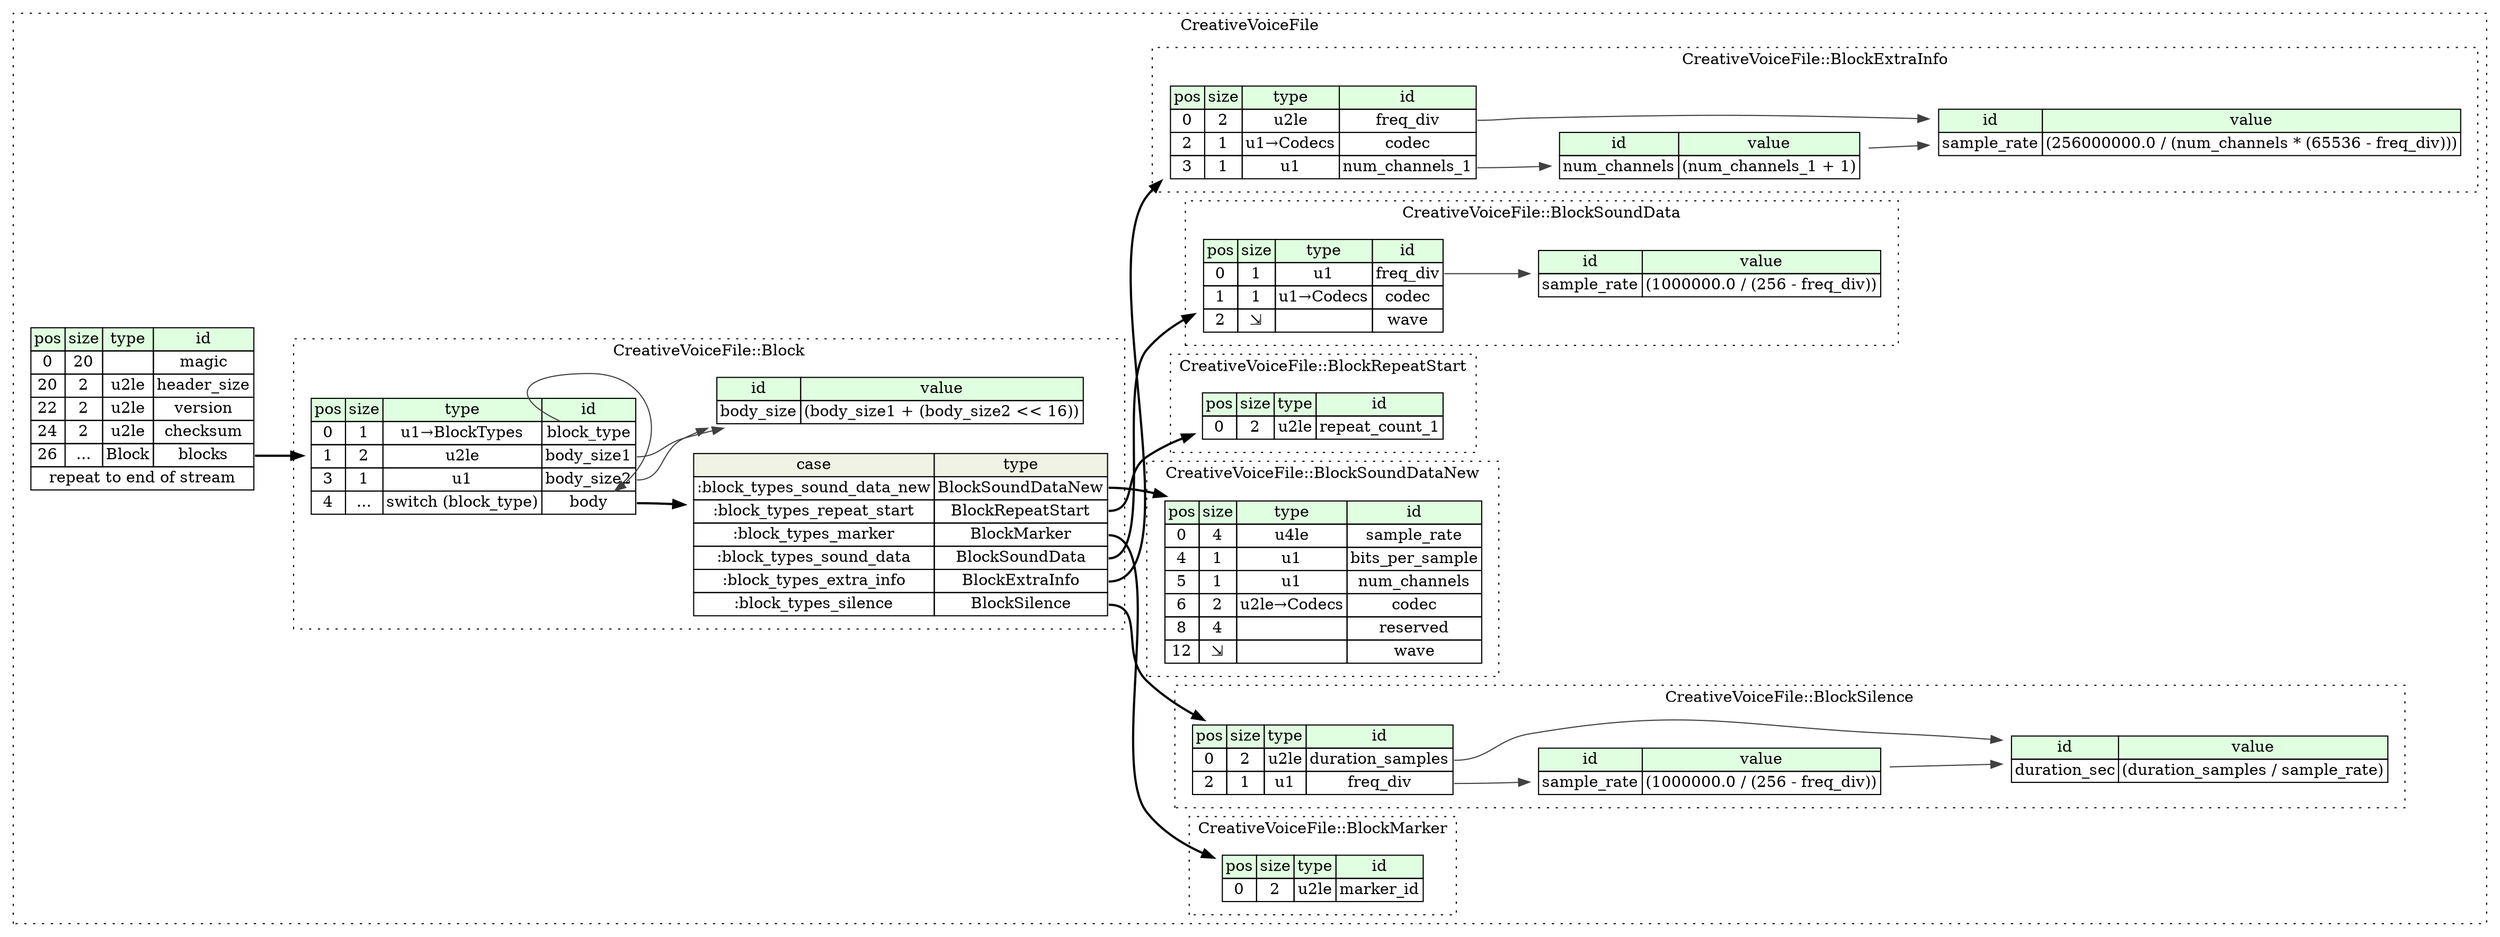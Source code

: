 digraph {
	rankdir=LR;
	node [shape=plaintext];
	subgraph cluster__creative_voice_file {
		label="CreativeVoiceFile";
		graph[style=dotted];

		creative_voice_file__seq [label=<<TABLE BORDER="0" CELLBORDER="1" CELLSPACING="0">
			<TR><TD BGCOLOR="#E0FFE0">pos</TD><TD BGCOLOR="#E0FFE0">size</TD><TD BGCOLOR="#E0FFE0">type</TD><TD BGCOLOR="#E0FFE0">id</TD></TR>
			<TR><TD PORT="magic_pos">0</TD><TD PORT="magic_size">20</TD><TD></TD><TD PORT="magic_type">magic</TD></TR>
			<TR><TD PORT="header_size_pos">20</TD><TD PORT="header_size_size">2</TD><TD>u2le</TD><TD PORT="header_size_type">header_size</TD></TR>
			<TR><TD PORT="version_pos">22</TD><TD PORT="version_size">2</TD><TD>u2le</TD><TD PORT="version_type">version</TD></TR>
			<TR><TD PORT="checksum_pos">24</TD><TD PORT="checksum_size">2</TD><TD>u2le</TD><TD PORT="checksum_type">checksum</TD></TR>
			<TR><TD PORT="blocks_pos">26</TD><TD PORT="blocks_size">...</TD><TD>Block</TD><TD PORT="blocks_type">blocks</TD></TR>
			<TR><TD COLSPAN="4" PORT="blocks__repeat">repeat to end of stream</TD></TR>
		</TABLE>>];
		subgraph cluster__block_marker {
			label="CreativeVoiceFile::BlockMarker";
			graph[style=dotted];

			block_marker__seq [label=<<TABLE BORDER="0" CELLBORDER="1" CELLSPACING="0">
				<TR><TD BGCOLOR="#E0FFE0">pos</TD><TD BGCOLOR="#E0FFE0">size</TD><TD BGCOLOR="#E0FFE0">type</TD><TD BGCOLOR="#E0FFE0">id</TD></TR>
				<TR><TD PORT="marker_id_pos">0</TD><TD PORT="marker_id_size">2</TD><TD>u2le</TD><TD PORT="marker_id_type">marker_id</TD></TR>
			</TABLE>>];
		}
		subgraph cluster__block_silence {
			label="CreativeVoiceFile::BlockSilence";
			graph[style=dotted];

			block_silence__seq [label=<<TABLE BORDER="0" CELLBORDER="1" CELLSPACING="0">
				<TR><TD BGCOLOR="#E0FFE0">pos</TD><TD BGCOLOR="#E0FFE0">size</TD><TD BGCOLOR="#E0FFE0">type</TD><TD BGCOLOR="#E0FFE0">id</TD></TR>
				<TR><TD PORT="duration_samples_pos">0</TD><TD PORT="duration_samples_size">2</TD><TD>u2le</TD><TD PORT="duration_samples_type">duration_samples</TD></TR>
				<TR><TD PORT="freq_div_pos">2</TD><TD PORT="freq_div_size">1</TD><TD>u1</TD><TD PORT="freq_div_type">freq_div</TD></TR>
			</TABLE>>];
			block_silence__inst__sample_rate [label=<<TABLE BORDER="0" CELLBORDER="1" CELLSPACING="0">
				<TR><TD BGCOLOR="#E0FFE0">id</TD><TD BGCOLOR="#E0FFE0">value</TD></TR>
				<TR><TD>sample_rate</TD><TD>(1000000.0 / (256 - freq_div))</TD></TR>
			</TABLE>>];
			block_silence__inst__duration_sec [label=<<TABLE BORDER="0" CELLBORDER="1" CELLSPACING="0">
				<TR><TD BGCOLOR="#E0FFE0">id</TD><TD BGCOLOR="#E0FFE0">value</TD></TR>
				<TR><TD>duration_sec</TD><TD>(duration_samples / sample_rate)</TD></TR>
			</TABLE>>];
		}
		subgraph cluster__block_sound_data_new {
			label="CreativeVoiceFile::BlockSoundDataNew";
			graph[style=dotted];

			block_sound_data_new__seq [label=<<TABLE BORDER="0" CELLBORDER="1" CELLSPACING="0">
				<TR><TD BGCOLOR="#E0FFE0">pos</TD><TD BGCOLOR="#E0FFE0">size</TD><TD BGCOLOR="#E0FFE0">type</TD><TD BGCOLOR="#E0FFE0">id</TD></TR>
				<TR><TD PORT="sample_rate_pos">0</TD><TD PORT="sample_rate_size">4</TD><TD>u4le</TD><TD PORT="sample_rate_type">sample_rate</TD></TR>
				<TR><TD PORT="bits_per_sample_pos">4</TD><TD PORT="bits_per_sample_size">1</TD><TD>u1</TD><TD PORT="bits_per_sample_type">bits_per_sample</TD></TR>
				<TR><TD PORT="num_channels_pos">5</TD><TD PORT="num_channels_size">1</TD><TD>u1</TD><TD PORT="num_channels_type">num_channels</TD></TR>
				<TR><TD PORT="codec_pos">6</TD><TD PORT="codec_size">2</TD><TD>u2le→Codecs</TD><TD PORT="codec_type">codec</TD></TR>
				<TR><TD PORT="reserved_pos">8</TD><TD PORT="reserved_size">4</TD><TD></TD><TD PORT="reserved_type">reserved</TD></TR>
				<TR><TD PORT="wave_pos">12</TD><TD PORT="wave_size">⇲</TD><TD></TD><TD PORT="wave_type">wave</TD></TR>
			</TABLE>>];
		}
		subgraph cluster__block {
			label="CreativeVoiceFile::Block";
			graph[style=dotted];

			block__seq [label=<<TABLE BORDER="0" CELLBORDER="1" CELLSPACING="0">
				<TR><TD BGCOLOR="#E0FFE0">pos</TD><TD BGCOLOR="#E0FFE0">size</TD><TD BGCOLOR="#E0FFE0">type</TD><TD BGCOLOR="#E0FFE0">id</TD></TR>
				<TR><TD PORT="block_type_pos">0</TD><TD PORT="block_type_size">1</TD><TD>u1→BlockTypes</TD><TD PORT="block_type_type">block_type</TD></TR>
				<TR><TD PORT="body_size1_pos">1</TD><TD PORT="body_size1_size">2</TD><TD>u2le</TD><TD PORT="body_size1_type">body_size1</TD></TR>
				<TR><TD PORT="body_size2_pos">3</TD><TD PORT="body_size2_size">1</TD><TD>u1</TD><TD PORT="body_size2_type">body_size2</TD></TR>
				<TR><TD PORT="body_pos">4</TD><TD PORT="body_size">...</TD><TD>switch (block_type)</TD><TD PORT="body_type">body</TD></TR>
			</TABLE>>];
			block__inst__body_size [label=<<TABLE BORDER="0" CELLBORDER="1" CELLSPACING="0">
				<TR><TD BGCOLOR="#E0FFE0">id</TD><TD BGCOLOR="#E0FFE0">value</TD></TR>
				<TR><TD>body_size</TD><TD>(body_size1 + (body_size2 &lt;&lt; 16))</TD></TR>
			</TABLE>>];
block__seq_body_switch [label=<<TABLE BORDER="0" CELLBORDER="1" CELLSPACING="0">
	<TR><TD BGCOLOR="#F0F2E4">case</TD><TD BGCOLOR="#F0F2E4">type</TD></TR>
	<TR><TD>:block_types_sound_data_new</TD><TD PORT="case0">BlockSoundDataNew</TD></TR>
	<TR><TD>:block_types_repeat_start</TD><TD PORT="case1">BlockRepeatStart</TD></TR>
	<TR><TD>:block_types_marker</TD><TD PORT="case2">BlockMarker</TD></TR>
	<TR><TD>:block_types_sound_data</TD><TD PORT="case3">BlockSoundData</TD></TR>
	<TR><TD>:block_types_extra_info</TD><TD PORT="case4">BlockExtraInfo</TD></TR>
	<TR><TD>:block_types_silence</TD><TD PORT="case5">BlockSilence</TD></TR>
</TABLE>>];
		}
		subgraph cluster__block_repeat_start {
			label="CreativeVoiceFile::BlockRepeatStart";
			graph[style=dotted];

			block_repeat_start__seq [label=<<TABLE BORDER="0" CELLBORDER="1" CELLSPACING="0">
				<TR><TD BGCOLOR="#E0FFE0">pos</TD><TD BGCOLOR="#E0FFE0">size</TD><TD BGCOLOR="#E0FFE0">type</TD><TD BGCOLOR="#E0FFE0">id</TD></TR>
				<TR><TD PORT="repeat_count_1_pos">0</TD><TD PORT="repeat_count_1_size">2</TD><TD>u2le</TD><TD PORT="repeat_count_1_type">repeat_count_1</TD></TR>
			</TABLE>>];
		}
		subgraph cluster__block_sound_data {
			label="CreativeVoiceFile::BlockSoundData";
			graph[style=dotted];

			block_sound_data__seq [label=<<TABLE BORDER="0" CELLBORDER="1" CELLSPACING="0">
				<TR><TD BGCOLOR="#E0FFE0">pos</TD><TD BGCOLOR="#E0FFE0">size</TD><TD BGCOLOR="#E0FFE0">type</TD><TD BGCOLOR="#E0FFE0">id</TD></TR>
				<TR><TD PORT="freq_div_pos">0</TD><TD PORT="freq_div_size">1</TD><TD>u1</TD><TD PORT="freq_div_type">freq_div</TD></TR>
				<TR><TD PORT="codec_pos">1</TD><TD PORT="codec_size">1</TD><TD>u1→Codecs</TD><TD PORT="codec_type">codec</TD></TR>
				<TR><TD PORT="wave_pos">2</TD><TD PORT="wave_size">⇲</TD><TD></TD><TD PORT="wave_type">wave</TD></TR>
			</TABLE>>];
			block_sound_data__inst__sample_rate [label=<<TABLE BORDER="0" CELLBORDER="1" CELLSPACING="0">
				<TR><TD BGCOLOR="#E0FFE0">id</TD><TD BGCOLOR="#E0FFE0">value</TD></TR>
				<TR><TD>sample_rate</TD><TD>(1000000.0 / (256 - freq_div))</TD></TR>
			</TABLE>>];
		}
		subgraph cluster__block_extra_info {
			label="CreativeVoiceFile::BlockExtraInfo";
			graph[style=dotted];

			block_extra_info__seq [label=<<TABLE BORDER="0" CELLBORDER="1" CELLSPACING="0">
				<TR><TD BGCOLOR="#E0FFE0">pos</TD><TD BGCOLOR="#E0FFE0">size</TD><TD BGCOLOR="#E0FFE0">type</TD><TD BGCOLOR="#E0FFE0">id</TD></TR>
				<TR><TD PORT="freq_div_pos">0</TD><TD PORT="freq_div_size">2</TD><TD>u2le</TD><TD PORT="freq_div_type">freq_div</TD></TR>
				<TR><TD PORT="codec_pos">2</TD><TD PORT="codec_size">1</TD><TD>u1→Codecs</TD><TD PORT="codec_type">codec</TD></TR>
				<TR><TD PORT="num_channels_1_pos">3</TD><TD PORT="num_channels_1_size">1</TD><TD>u1</TD><TD PORT="num_channels_1_type">num_channels_1</TD></TR>
			</TABLE>>];
			block_extra_info__inst__num_channels [label=<<TABLE BORDER="0" CELLBORDER="1" CELLSPACING="0">
				<TR><TD BGCOLOR="#E0FFE0">id</TD><TD BGCOLOR="#E0FFE0">value</TD></TR>
				<TR><TD>num_channels</TD><TD>(num_channels_1 + 1)</TD></TR>
			</TABLE>>];
			block_extra_info__inst__sample_rate [label=<<TABLE BORDER="0" CELLBORDER="1" CELLSPACING="0">
				<TR><TD BGCOLOR="#E0FFE0">id</TD><TD BGCOLOR="#E0FFE0">value</TD></TR>
				<TR><TD>sample_rate</TD><TD>(256000000.0 / (num_channels * (65536 - freq_div)))</TD></TR>
			</TABLE>>];
		}
	}
	creative_voice_file__seq:blocks_type -> block__seq [style=bold];
	block_silence__seq:freq_div_type -> block_silence__inst__sample_rate [color="#404040"];
	block_silence__seq:duration_samples_type -> block_silence__inst__duration_sec [color="#404040"];
	block_silence__inst__sample_rate:sample_rate_type -> block_silence__inst__duration_sec [color="#404040"];
	block__seq:body_type -> block__seq_body_switch [style=bold];
	block__seq_body_switch:case0 -> block_sound_data_new__seq [style=bold];
	block__seq_body_switch:case1 -> block_repeat_start__seq [style=bold];
	block__seq_body_switch:case2 -> block_marker__seq [style=bold];
	block__seq_body_switch:case3 -> block_sound_data__seq [style=bold];
	block__seq_body_switch:case4 -> block_extra_info__seq [style=bold];
	block__seq_body_switch:case5 -> block_silence__seq [style=bold];
	block__seq:block_type_type -> block__seq:body_type [color="#404040"];
	block__seq:body_size1_type -> block__inst__body_size [color="#404040"];
	block__seq:body_size2_type -> block__inst__body_size [color="#404040"];
	block_sound_data__seq:freq_div_type -> block_sound_data__inst__sample_rate [color="#404040"];
	block_extra_info__seq:num_channels_1_type -> block_extra_info__inst__num_channels [color="#404040"];
	block_extra_info__inst__num_channels:num_channels_type -> block_extra_info__inst__sample_rate [color="#404040"];
	block_extra_info__seq:freq_div_type -> block_extra_info__inst__sample_rate [color="#404040"];
}
